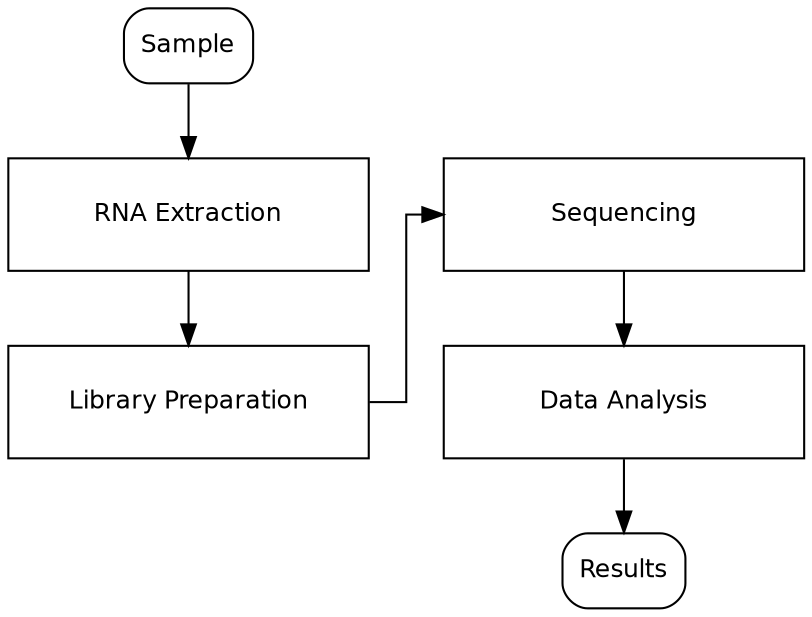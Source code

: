 digraph G {
    margin=0;
    graph [splines=ortho, nodesep=0.5];
    newrank=true;

    node[nodesep=0.1, ranksep=0.6, fontsize=15];
    edge[weight=1.6];

    node[shape="box", style="rounded", fontsize=12, fontname = "helvetica"]
        start; end;
    node[shape="rect", style="", fixedsize=true, width="2.4", height="0.75", fontsize=12, fontname = "helvetica", fillcolor = "#ffffff"]
	    rna_extraction; library_prep; sequencing; data_analysis;

    # define nodes
    start [label="Sample"];
    rna_extraction [label="RNA Extraction"];
    library_prep [label="Library Preparation"];
    sequencing [label="Sequencing"];
    data_analysis [label="Data Analysis"];
    end [label="Results"];

    # define edges
    start -> rna_extraction;
    rna_extraction -> library_prep;
    library_prep -> sequencing;
    sequencing -> data_analysis;
    data_analysis -> end

    { rank=same; rna_extraction; sequencing; }
}

